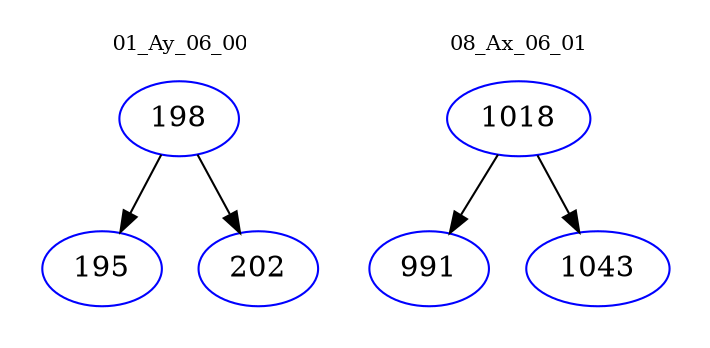 digraph{
subgraph cluster_0 {
color = white
label = "01_Ay_06_00";
fontsize=10;
T0_198 [label="198", color="blue"]
T0_198 -> T0_195 [color="black"]
T0_195 [label="195", color="blue"]
T0_198 -> T0_202 [color="black"]
T0_202 [label="202", color="blue"]
}
subgraph cluster_1 {
color = white
label = "08_Ax_06_01";
fontsize=10;
T1_1018 [label="1018", color="blue"]
T1_1018 -> T1_991 [color="black"]
T1_991 [label="991", color="blue"]
T1_1018 -> T1_1043 [color="black"]
T1_1043 [label="1043", color="blue"]
}
}
